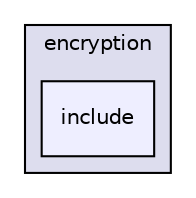 digraph "/build/FastDeploy/fastdeploy/encryption/include" {
  compound=true
  node [ fontsize="10", fontname="Helvetica"];
  edge [ labelfontsize="10", labelfontname="Helvetica"];
  subgraph clusterdir_db07a059deae8abbfac9d8cec3b78007 {
    graph [ bgcolor="#ddddee", pencolor="black", label="encryption" fontname="Helvetica", fontsize="10", URL="dir_db07a059deae8abbfac9d8cec3b78007.html"]
  dir_112574a7a3908aaef0cab475aa51c2be [shape=box, label="include", style="filled", fillcolor="#eeeeff", pencolor="black", URL="dir_112574a7a3908aaef0cab475aa51c2be.html"];
  }
}
